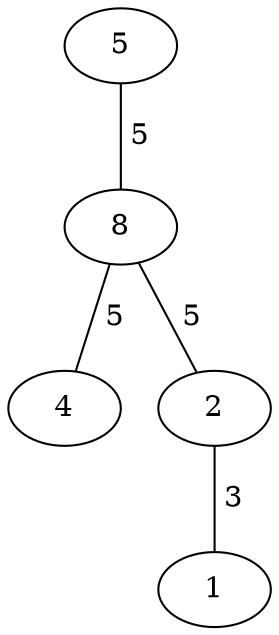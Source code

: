 graph G { 
5 -- 8 [label=" 5", arrowtail=dot, arrowhead=open];
8 -- 4 [label=" 5", arrowtail=dot, arrowhead=open];
8 -- 2 [label=" 5", arrowtail=dot, arrowhead=open];
2 -- 1 [label=" 3", arrowtail=dot, arrowhead=open];

}